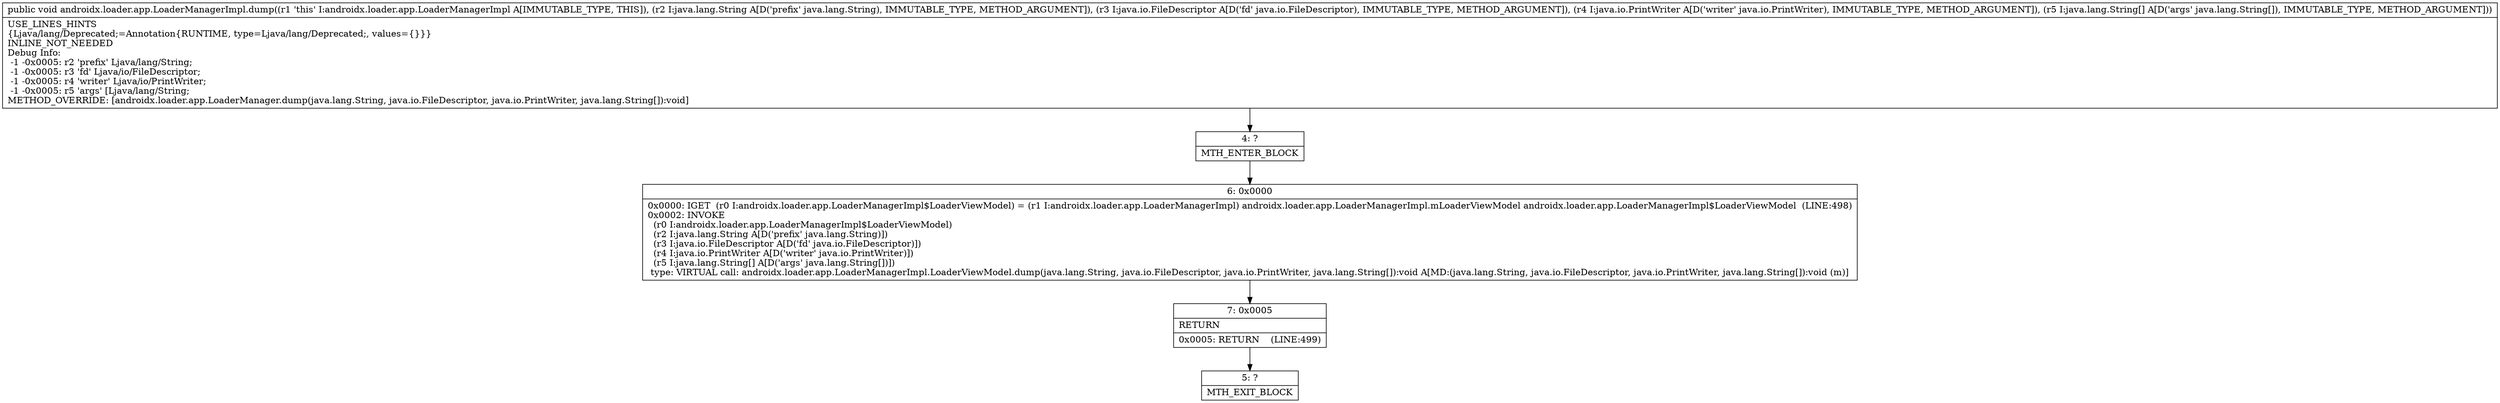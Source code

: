 digraph "CFG forandroidx.loader.app.LoaderManagerImpl.dump(Ljava\/lang\/String;Ljava\/io\/FileDescriptor;Ljava\/io\/PrintWriter;[Ljava\/lang\/String;)V" {
Node_4 [shape=record,label="{4\:\ ?|MTH_ENTER_BLOCK\l}"];
Node_6 [shape=record,label="{6\:\ 0x0000|0x0000: IGET  (r0 I:androidx.loader.app.LoaderManagerImpl$LoaderViewModel) = (r1 I:androidx.loader.app.LoaderManagerImpl) androidx.loader.app.LoaderManagerImpl.mLoaderViewModel androidx.loader.app.LoaderManagerImpl$LoaderViewModel  (LINE:498)\l0x0002: INVOKE  \l  (r0 I:androidx.loader.app.LoaderManagerImpl$LoaderViewModel)\l  (r2 I:java.lang.String A[D('prefix' java.lang.String)])\l  (r3 I:java.io.FileDescriptor A[D('fd' java.io.FileDescriptor)])\l  (r4 I:java.io.PrintWriter A[D('writer' java.io.PrintWriter)])\l  (r5 I:java.lang.String[] A[D('args' java.lang.String[])])\l type: VIRTUAL call: androidx.loader.app.LoaderManagerImpl.LoaderViewModel.dump(java.lang.String, java.io.FileDescriptor, java.io.PrintWriter, java.lang.String[]):void A[MD:(java.lang.String, java.io.FileDescriptor, java.io.PrintWriter, java.lang.String[]):void (m)]\l}"];
Node_7 [shape=record,label="{7\:\ 0x0005|RETURN\l|0x0005: RETURN    (LINE:499)\l}"];
Node_5 [shape=record,label="{5\:\ ?|MTH_EXIT_BLOCK\l}"];
MethodNode[shape=record,label="{public void androidx.loader.app.LoaderManagerImpl.dump((r1 'this' I:androidx.loader.app.LoaderManagerImpl A[IMMUTABLE_TYPE, THIS]), (r2 I:java.lang.String A[D('prefix' java.lang.String), IMMUTABLE_TYPE, METHOD_ARGUMENT]), (r3 I:java.io.FileDescriptor A[D('fd' java.io.FileDescriptor), IMMUTABLE_TYPE, METHOD_ARGUMENT]), (r4 I:java.io.PrintWriter A[D('writer' java.io.PrintWriter), IMMUTABLE_TYPE, METHOD_ARGUMENT]), (r5 I:java.lang.String[] A[D('args' java.lang.String[]), IMMUTABLE_TYPE, METHOD_ARGUMENT]))  | USE_LINES_HINTS\l\{Ljava\/lang\/Deprecated;=Annotation\{RUNTIME, type=Ljava\/lang\/Deprecated;, values=\{\}\}\}\lINLINE_NOT_NEEDED\lDebug Info:\l  \-1 \-0x0005: r2 'prefix' Ljava\/lang\/String;\l  \-1 \-0x0005: r3 'fd' Ljava\/io\/FileDescriptor;\l  \-1 \-0x0005: r4 'writer' Ljava\/io\/PrintWriter;\l  \-1 \-0x0005: r5 'args' [Ljava\/lang\/String;\lMETHOD_OVERRIDE: [androidx.loader.app.LoaderManager.dump(java.lang.String, java.io.FileDescriptor, java.io.PrintWriter, java.lang.String[]):void]\l}"];
MethodNode -> Node_4;Node_4 -> Node_6;
Node_6 -> Node_7;
Node_7 -> Node_5;
}


